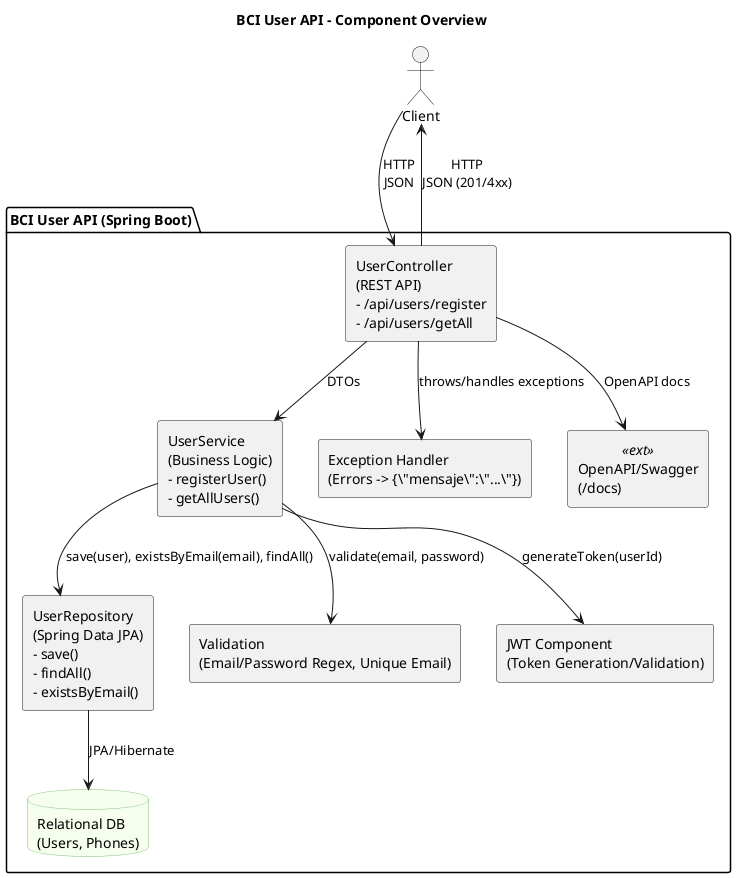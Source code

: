 @startuml
title BCI User API - Component Overview

skinparam componentStyle rectangle
skinparam rectangle {
  BackgroundColor<<ext>> #f9f9f9
  BorderColor<<ext>> #bbbbbb
}
skinparam databaseBackgroundColor #f6ffed
skinparam databaseBorderColor #7fbf7f

actor Client as client

package "BCI User API (Spring Boot)" {
  [UserController\n(REST API)\n- /api/users/register\n- /api/users/getAll] as Controller
  [UserService\n(Business Logic)\n- registerUser()\n- getAllUsers()] as Service
  [UserRepository\n(Spring Data JPA)\n- save()\n- findAll()\n- existsByEmail()] as Repo
  [Validation\n(Email/Password Regex, Unique Email)] as Validation
  [JWT Component\n(Token Generation/Validation)] as Jwt
  [Exception Handler\n(Errors -> {\"mensaje\":\"...\"})] as ExHandler
  [OpenAPI/Swagger\n(/docs)] as Swagger <<ext>>

  database "Relational DB\n(Users, Phones)" as DB

  Controller --> Service : DTOs
  Service --> Validation : validate(email, password)
  Service --> Repo : save(user), existsByEmail(email), findAll()
  Service --> Jwt : generateToken(userId)
  Controller --> ExHandler : throws/handles exceptions
  Controller --> Swagger : OpenAPI docs
  Repo --> DB : JPA/Hibernate

}

client --> Controller : HTTP\nJSON
Controller --> client : HTTP\nJSON (201/4xx)

@enduml
